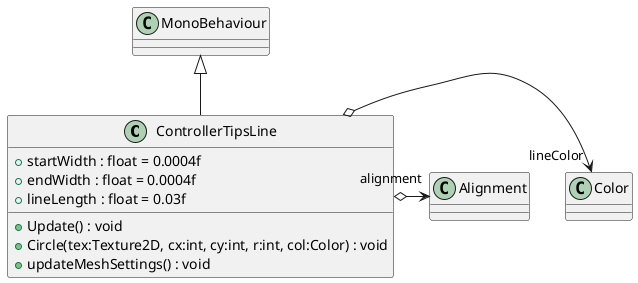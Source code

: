 @startuml
class ControllerTipsLine {
    + startWidth : float = 0.0004f
    + endWidth : float = 0.0004f
    + lineLength : float = 0.03f
    + Update() : void
    + Circle(tex:Texture2D, cx:int, cy:int, r:int, col:Color) : void
    + updateMeshSettings() : void
}
MonoBehaviour <|-- ControllerTipsLine
ControllerTipsLine o-> "lineColor" Color
ControllerTipsLine o-> "alignment" Alignment
@enduml
